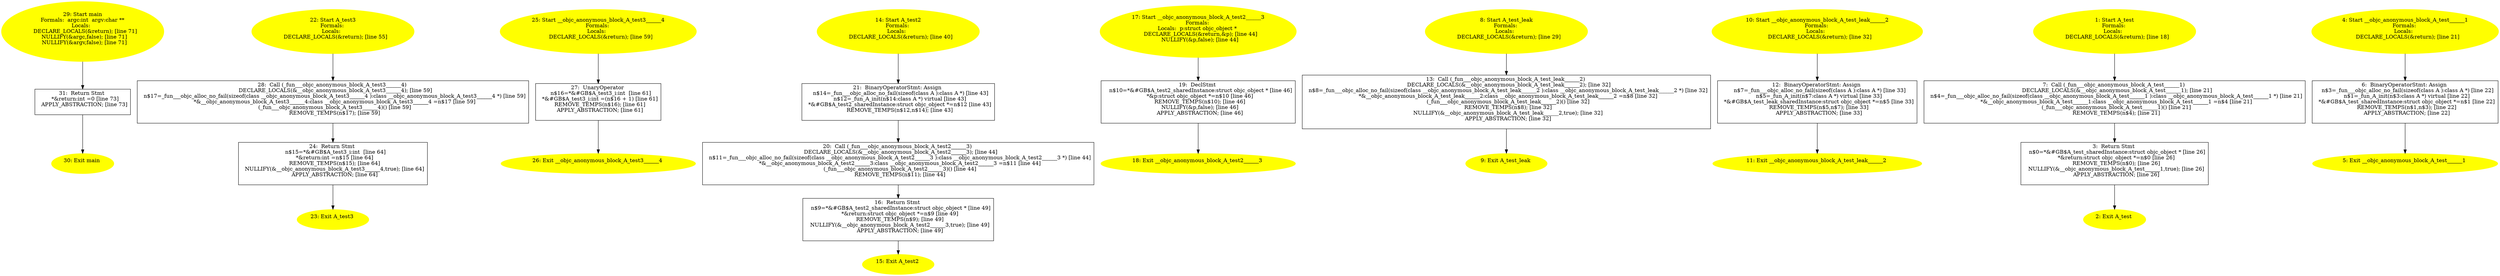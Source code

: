 digraph iCFG {
31 [label="31:  Return Stmt \n   *&return:int =0 [line 73]\n  APPLY_ABSTRACTION; [line 73]\n " shape="box"]
	

	 31 -> 30 ;
30 [label="30: Exit main \n  " color=yellow style=filled]
	

29 [label="29: Start main\nFormals:  argc:int  argv:char **\nLocals:  \n   DECLARE_LOCALS(&return); [line 71]\n  NULLIFY(&argc,false); [line 71]\n  NULLIFY(&argv,false); [line 71]\n " color=yellow style=filled]
	

	 29 -> 31 ;
28 [label="28:  Call (_fun___objc_anonymous_block_A_test3______4) \n   DECLARE_LOCALS(&__objc_anonymous_block_A_test3______4); [line 59]\n  n$17=_fun___objc_alloc_no_fail(sizeof(class __objc_anonymous_block_A_test3______4 ):class __objc_anonymous_block_A_test3______4 *) [line 59]\n  *&__objc_anonymous_block_A_test3______4:class __objc_anonymous_block_A_test3______4 =n$17 [line 59]\n  (_fun___objc_anonymous_block_A_test3______4)() [line 59]\n  REMOVE_TEMPS(n$17); [line 59]\n " shape="box"]
	

	 28 -> 24 ;
27 [label="27:  UnaryOperator \n   n$16=*&#GB$A_test3_i:int  [line 61]\n  *&#GB$A_test3_i:int =(n$16 + 1) [line 61]\n  REMOVE_TEMPS(n$16); [line 61]\n  APPLY_ABSTRACTION; [line 61]\n " shape="box"]
	

	 27 -> 26 ;
26 [label="26: Exit __objc_anonymous_block_A_test3______4 \n  " color=yellow style=filled]
	

25 [label="25: Start __objc_anonymous_block_A_test3______4\nFormals: \nLocals:  \n   DECLARE_LOCALS(&return); [line 59]\n " color=yellow style=filled]
	

	 25 -> 27 ;
24 [label="24:  Return Stmt \n   n$15=*&#GB$A_test3_i:int  [line 64]\n  *&return:int =n$15 [line 64]\n  REMOVE_TEMPS(n$15); [line 64]\n  NULLIFY(&__objc_anonymous_block_A_test3______4,true); [line 64]\n  APPLY_ABSTRACTION; [line 64]\n " shape="box"]
	

	 24 -> 23 ;
23 [label="23: Exit A_test3 \n  " color=yellow style=filled]
	

22 [label="22: Start A_test3\nFormals: \nLocals:  \n   DECLARE_LOCALS(&return); [line 55]\n " color=yellow style=filled]
	

	 22 -> 28 ;
21 [label="21:  BinaryOperatorStmt: Assign \n   n$14=_fun___objc_alloc_no_fail(sizeof(class A ):class A *) [line 43]\n  n$12=_fun_A_init(n$14:class A *) virtual [line 43]\n  *&#GB$A_test2_sharedInstance:struct objc_object *=n$12 [line 43]\n  REMOVE_TEMPS(n$12,n$14); [line 43]\n " shape="box"]
	

	 21 -> 20 ;
20 [label="20:  Call (_fun___objc_anonymous_block_A_test2______3) \n   DECLARE_LOCALS(&__objc_anonymous_block_A_test2______3); [line 44]\n  n$11=_fun___objc_alloc_no_fail(sizeof(class __objc_anonymous_block_A_test2______3 ):class __objc_anonymous_block_A_test2______3 *) [line 44]\n  *&__objc_anonymous_block_A_test2______3:class __objc_anonymous_block_A_test2______3 =n$11 [line 44]\n  (_fun___objc_anonymous_block_A_test2______3)() [line 44]\n  REMOVE_TEMPS(n$11); [line 44]\n " shape="box"]
	

	 20 -> 16 ;
19 [label="19:  DeclStmt \n   n$10=*&#GB$A_test2_sharedInstance:struct objc_object * [line 46]\n  *&p:struct objc_object *=n$10 [line 46]\n  REMOVE_TEMPS(n$10); [line 46]\n  NULLIFY(&p,false); [line 46]\n  APPLY_ABSTRACTION; [line 46]\n " shape="box"]
	

	 19 -> 18 ;
18 [label="18: Exit __objc_anonymous_block_A_test2______3 \n  " color=yellow style=filled]
	

17 [label="17: Start __objc_anonymous_block_A_test2______3\nFormals: \nLocals:  p:struct objc_object * \n   DECLARE_LOCALS(&return,&p); [line 44]\n  NULLIFY(&p,false); [line 44]\n " color=yellow style=filled]
	

	 17 -> 19 ;
16 [label="16:  Return Stmt \n   n$9=*&#GB$A_test2_sharedInstance:struct objc_object * [line 49]\n  *&return:struct objc_object *=n$9 [line 49]\n  REMOVE_TEMPS(n$9); [line 49]\n  NULLIFY(&__objc_anonymous_block_A_test2______3,true); [line 49]\n  APPLY_ABSTRACTION; [line 49]\n " shape="box"]
	

	 16 -> 15 ;
15 [label="15: Exit A_test2 \n  " color=yellow style=filled]
	

14 [label="14: Start A_test2\nFormals: \nLocals:  \n   DECLARE_LOCALS(&return); [line 40]\n " color=yellow style=filled]
	

	 14 -> 21 ;
13 [label="13:  Call (_fun___objc_anonymous_block_A_test_leak______2) \n   DECLARE_LOCALS(&__objc_anonymous_block_A_test_leak______2); [line 32]\n  n$8=_fun___objc_alloc_no_fail(sizeof(class __objc_anonymous_block_A_test_leak______2 ):class __objc_anonymous_block_A_test_leak______2 *) [line 32]\n  *&__objc_anonymous_block_A_test_leak______2:class __objc_anonymous_block_A_test_leak______2 =n$8 [line 32]\n  (_fun___objc_anonymous_block_A_test_leak______2)() [line 32]\n  REMOVE_TEMPS(n$8); [line 32]\n  NULLIFY(&__objc_anonymous_block_A_test_leak______2,true); [line 32]\n  APPLY_ABSTRACTION; [line 32]\n " shape="box"]
	

	 13 -> 9 ;
12 [label="12:  BinaryOperatorStmt: Assign \n   n$7=_fun___objc_alloc_no_fail(sizeof(class A ):class A *) [line 33]\n  n$5=_fun_A_init(n$7:class A *) virtual [line 33]\n  *&#GB$A_test_leak_sharedInstance:struct objc_object *=n$5 [line 33]\n  REMOVE_TEMPS(n$5,n$7); [line 33]\n  APPLY_ABSTRACTION; [line 33]\n " shape="box"]
	

	 12 -> 11 ;
11 [label="11: Exit __objc_anonymous_block_A_test_leak______2 \n  " color=yellow style=filled]
	

10 [label="10: Start __objc_anonymous_block_A_test_leak______2\nFormals: \nLocals:  \n   DECLARE_LOCALS(&return); [line 32]\n " color=yellow style=filled]
	

	 10 -> 12 ;
9 [label="9: Exit A_test_leak \n  " color=yellow style=filled]
	

8 [label="8: Start A_test_leak\nFormals: \nLocals:  \n   DECLARE_LOCALS(&return); [line 29]\n " color=yellow style=filled]
	

	 8 -> 13 ;
7 [label="7:  Call (_fun___objc_anonymous_block_A_test______1) \n   DECLARE_LOCALS(&__objc_anonymous_block_A_test______1); [line 21]\n  n$4=_fun___objc_alloc_no_fail(sizeof(class __objc_anonymous_block_A_test______1 ):class __objc_anonymous_block_A_test______1 *) [line 21]\n  *&__objc_anonymous_block_A_test______1:class __objc_anonymous_block_A_test______1 =n$4 [line 21]\n  (_fun___objc_anonymous_block_A_test______1)() [line 21]\n  REMOVE_TEMPS(n$4); [line 21]\n " shape="box"]
	

	 7 -> 3 ;
6 [label="6:  BinaryOperatorStmt: Assign \n   n$3=_fun___objc_alloc_no_fail(sizeof(class A ):class A *) [line 22]\n  n$1=_fun_A_init(n$3:class A *) virtual [line 22]\n  *&#GB$A_test_sharedInstance:struct objc_object *=n$1 [line 22]\n  REMOVE_TEMPS(n$1,n$3); [line 22]\n  APPLY_ABSTRACTION; [line 22]\n " shape="box"]
	

	 6 -> 5 ;
5 [label="5: Exit __objc_anonymous_block_A_test______1 \n  " color=yellow style=filled]
	

4 [label="4: Start __objc_anonymous_block_A_test______1\nFormals: \nLocals:  \n   DECLARE_LOCALS(&return); [line 21]\n " color=yellow style=filled]
	

	 4 -> 6 ;
3 [label="3:  Return Stmt \n   n$0=*&#GB$A_test_sharedInstance:struct objc_object * [line 26]\n  *&return:struct objc_object *=n$0 [line 26]\n  REMOVE_TEMPS(n$0); [line 26]\n  NULLIFY(&__objc_anonymous_block_A_test______1,true); [line 26]\n  APPLY_ABSTRACTION; [line 26]\n " shape="box"]
	

	 3 -> 2 ;
2 [label="2: Exit A_test \n  " color=yellow style=filled]
	

1 [label="1: Start A_test\nFormals: \nLocals:  \n   DECLARE_LOCALS(&return); [line 18]\n " color=yellow style=filled]
	

	 1 -> 7 ;
}
